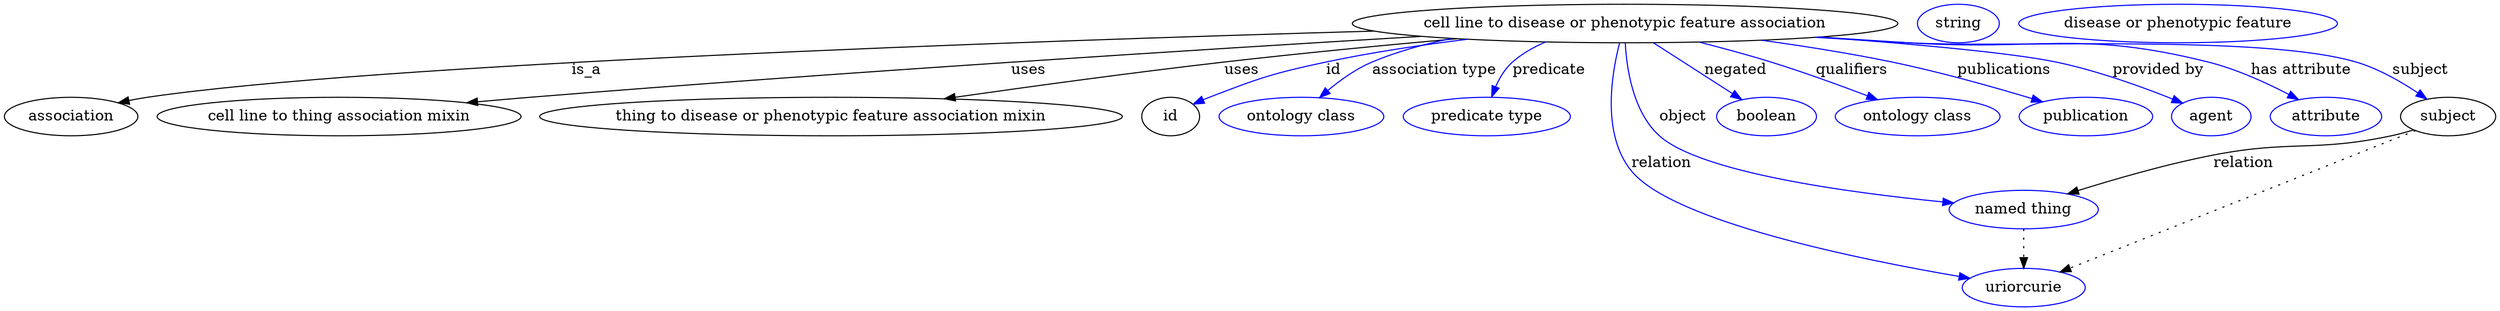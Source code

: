 digraph {
	graph [bb="0,0,1901.8,283"];
	node [label="\N"];
	"cell line to disease or phenotypic feature association"	 [height=0.5,
		label="cell line to disease or phenotypic feature association",
		pos="1225,265",
		width=5.4342];
	association	 [height=0.5,
		pos="50.046,178",
		width=1.3902];
	"cell line to disease or phenotypic feature association" -> association	 [label=is_a,
		lp="440.05,221.5",
		pos="e,86.236,190.44 1040.2,259.03 770.49,249.38 282.19,228.13 109.05,196 104.84,195.22 100.51,194.24 96.199,193.15"];
	"cell line to thing association mixin"	 [height=0.5,
		pos="252.05,178",
		width=3.7191];
	"cell line to disease or phenotypic feature association" -> "cell line to thing association mixin"	 [label=uses,
		lp="749.05,221.5",
		pos="e,347.75,190.61 1069.6,254.05 902.69,241.83 629.82,220.52 395.05,196 382.97,194.74 370.33,193.31 357.78,191.82"];
	"thing to disease or phenotypic feature association mixin"	 [height=0.5,
		pos="613.05,178",
		width=5.7953];
	"cell line to disease or phenotypic feature association" -> "thing to disease or phenotypic feature association mixin"	 [label=uses,
		lp="933.05,221.5",
		pos="e,704.18,194.23 1098,251.29 1043.5,245.05 979.06,237.23 921.05,229 851.79,219.17 774.08,206.29 714.04,195.93"];
	id	 [height=0.5,
		pos="867.05,178",
		width=0.75];
	"cell line to disease or phenotypic feature association" -> id	 [color=blue,
		label=id,
		lp="1003.5,221.5",
		pos="e,888.54,189.31 1108.2,250.51 1072.6,245.02 1033.5,237.88 998.05,229 954.69,218.12 944.23,213.36 903.05,196 901.26,195.25 899.44,\
194.45 897.61,193.61",
		style=solid];
	"association type"	 [color=blue,
		height=0.5,
		label="ontology class",
		pos="974.05,178",
		width=1.7151];
	"cell line to disease or phenotypic feature association" -> "association type"	 [color=blue,
		label="association type",
		lp="1079,221.5",
		pos="e,990.5,195.82 1119.8,249.8 1084.8,243.73 1050.8,236.43 1035,229 1021.5,222.6 1008.5,212.48 998.01,202.94",
		style=solid];
	predicate	 [color=blue,
		height=0.5,
		label="predicate type",
		pos="1114,178",
		width=1.679];
	"cell line to disease or phenotypic feature association" -> predicate	 [color=blue,
		label=predicate,
		lp="1163,221.5",
		pos="e,1118.9,196.03 1166.2,247.68 1156,242.81 1146.1,236.67 1138,229 1131.3,222.59 1126.3,213.93 1122.6,205.56",
		style=solid];
	object	 [color=blue,
		height=0.5,
		label="named thing",
		pos="1534,91",
		width=1.5346];
	"cell line to disease or phenotypic feature association" -> object	 [color=blue,
		label=object,
		lp="1274,178",
		pos="e,1482.7,97.682 1225.4,246.61 1226.9,223.13 1233,182.83 1257,160 1287.7,130.89 1400.5,109.93 1472.4,99.193",
		style=solid];
	relation	 [color=blue,
		height=0.5,
		label=uriorcurie,
		pos="1534,18",
		width=1.2638];
	"cell line to disease or phenotypic feature association" -> relation	 [color=blue,
		label=relation,
		lp="1266,134.5",
		pos="e,1490.4,23.283 1221.5,246.78 1216.9,217.13 1213,158.61 1245,127 1310.1,62.868 1416.6,35.819 1480.5,24.901",
		style=solid];
	negated	 [color=blue,
		height=0.5,
		label=boolean,
		pos="1338,178",
		width=1.0652];
	"cell line to disease or phenotypic feature association" -> negated	 [color=blue,
		label=negated,
		lp="1310.5,221.5",
		pos="e,1318.1,193.39 1248.5,246.97 1266.4,233.19 1291.1,214.13 1310.1,199.54",
		style=solid];
	qualifiers	 [color=blue,
		height=0.5,
		label="ontology class",
		pos="1456,178",
		width=1.7151];
	"cell line to disease or phenotypic feature association" -> qualifiers	 [color=blue,
		label=qualifiers,
		lp="1399,221.5",
		pos="e,1422.5,193.2 1281.6,247.73 1299.1,242.08 1318.5,235.56 1336,229 1361.9,219.32 1390.4,207.28 1413.1,197.33",
		style=solid];
	publications	 [color=blue,
		height=0.5,
		label=publication,
		pos="1586,178",
		width=1.3902];
	"cell line to disease or phenotypic feature association" -> publications	 [color=blue,
		label=publications,
		lp="1515.5,221.5",
		pos="e,1550.9,190.97 1328.1,249.69 1360.6,244.09 1396.5,237.11 1429,229 1467.4,219.43 1510.1,205.35 1541.2,194.4",
		style=solid];
	"provided by"	 [color=blue,
		height=0.5,
		label=agent,
		pos="1684,178",
		width=0.83048];
	"cell line to disease or phenotypic feature association" -> "provided by"	 [color=blue,
		label="provided by",
		lp="1634,221.5",
		pos="e,1660.6,189.54 1367.8,252.65 1439.5,245.79 1518.2,237.04 1553,229 1587.6,221.02 1625.2,205.65 1651.2,193.86",
		style=solid];
	"has attribute"	 [color=blue,
		height=0.5,
		label=attribute,
		pos="1772,178",
		width=1.1193];
	"cell line to disease or phenotypic feature association" -> "has attribute"	 [color=blue,
		label="has attribute",
		lp="1741.5,221.5",
		pos="e,1749,192.93 1364.9,252.4 1386.4,250.54 1408.3,248.69 1429,247 1536.5,238.26 1567.1,257.86 1671,229 1695.6,222.19 1721.1,209.22 \
1740.4,198.07",
		style=solid];
	subject	 [height=0.5,
		pos="1866,178",
		width=0.99297];
	"cell line to disease or phenotypic feature association" -> subject	 [color=blue,
		label=subject,
		lp="1830.5,221.5",
		pos="e,1846.6,193.12 1362.4,252.18 1384.7,250.31 1407.5,248.5 1429,247 1506.7,241.58 1704.4,251.33 1779,229 1800.3,222.65 1821.8,210.11 \
1838.1,199.06",
		style=solid];
	association_id	 [color=blue,
		height=0.5,
		label=string,
		pos="1469,265",
		width=0.84854];
	object -> relation	 [pos="e,1534,36.09 1534,72.955 1534,64.883 1534,55.176 1534,46.182",
		style=dotted];
	subject -> object	 [label=relation,
		lp="1706,134.5",
		pos="e,1569.2,105.04 1839.3,166.03 1833.4,163.75 1827.1,161.58 1821,160 1762.1,144.56 1744.4,155.82 1685,142 1648.6,133.52 1608.5,119.77 \
1578.8,108.68"];
	subject -> relation	 [pos="e,1563.3,32.081 1840,165.45 1781.7,137.37 1640.7,69.408 1572.4,36.486",
		style=dotted];
	"cell line to disease or phenotypic feature association_subject"	 [color=blue,
		height=0.5,
		label="disease or phenotypic feature",
		pos="1632,265",
		width=3.1775];
}
